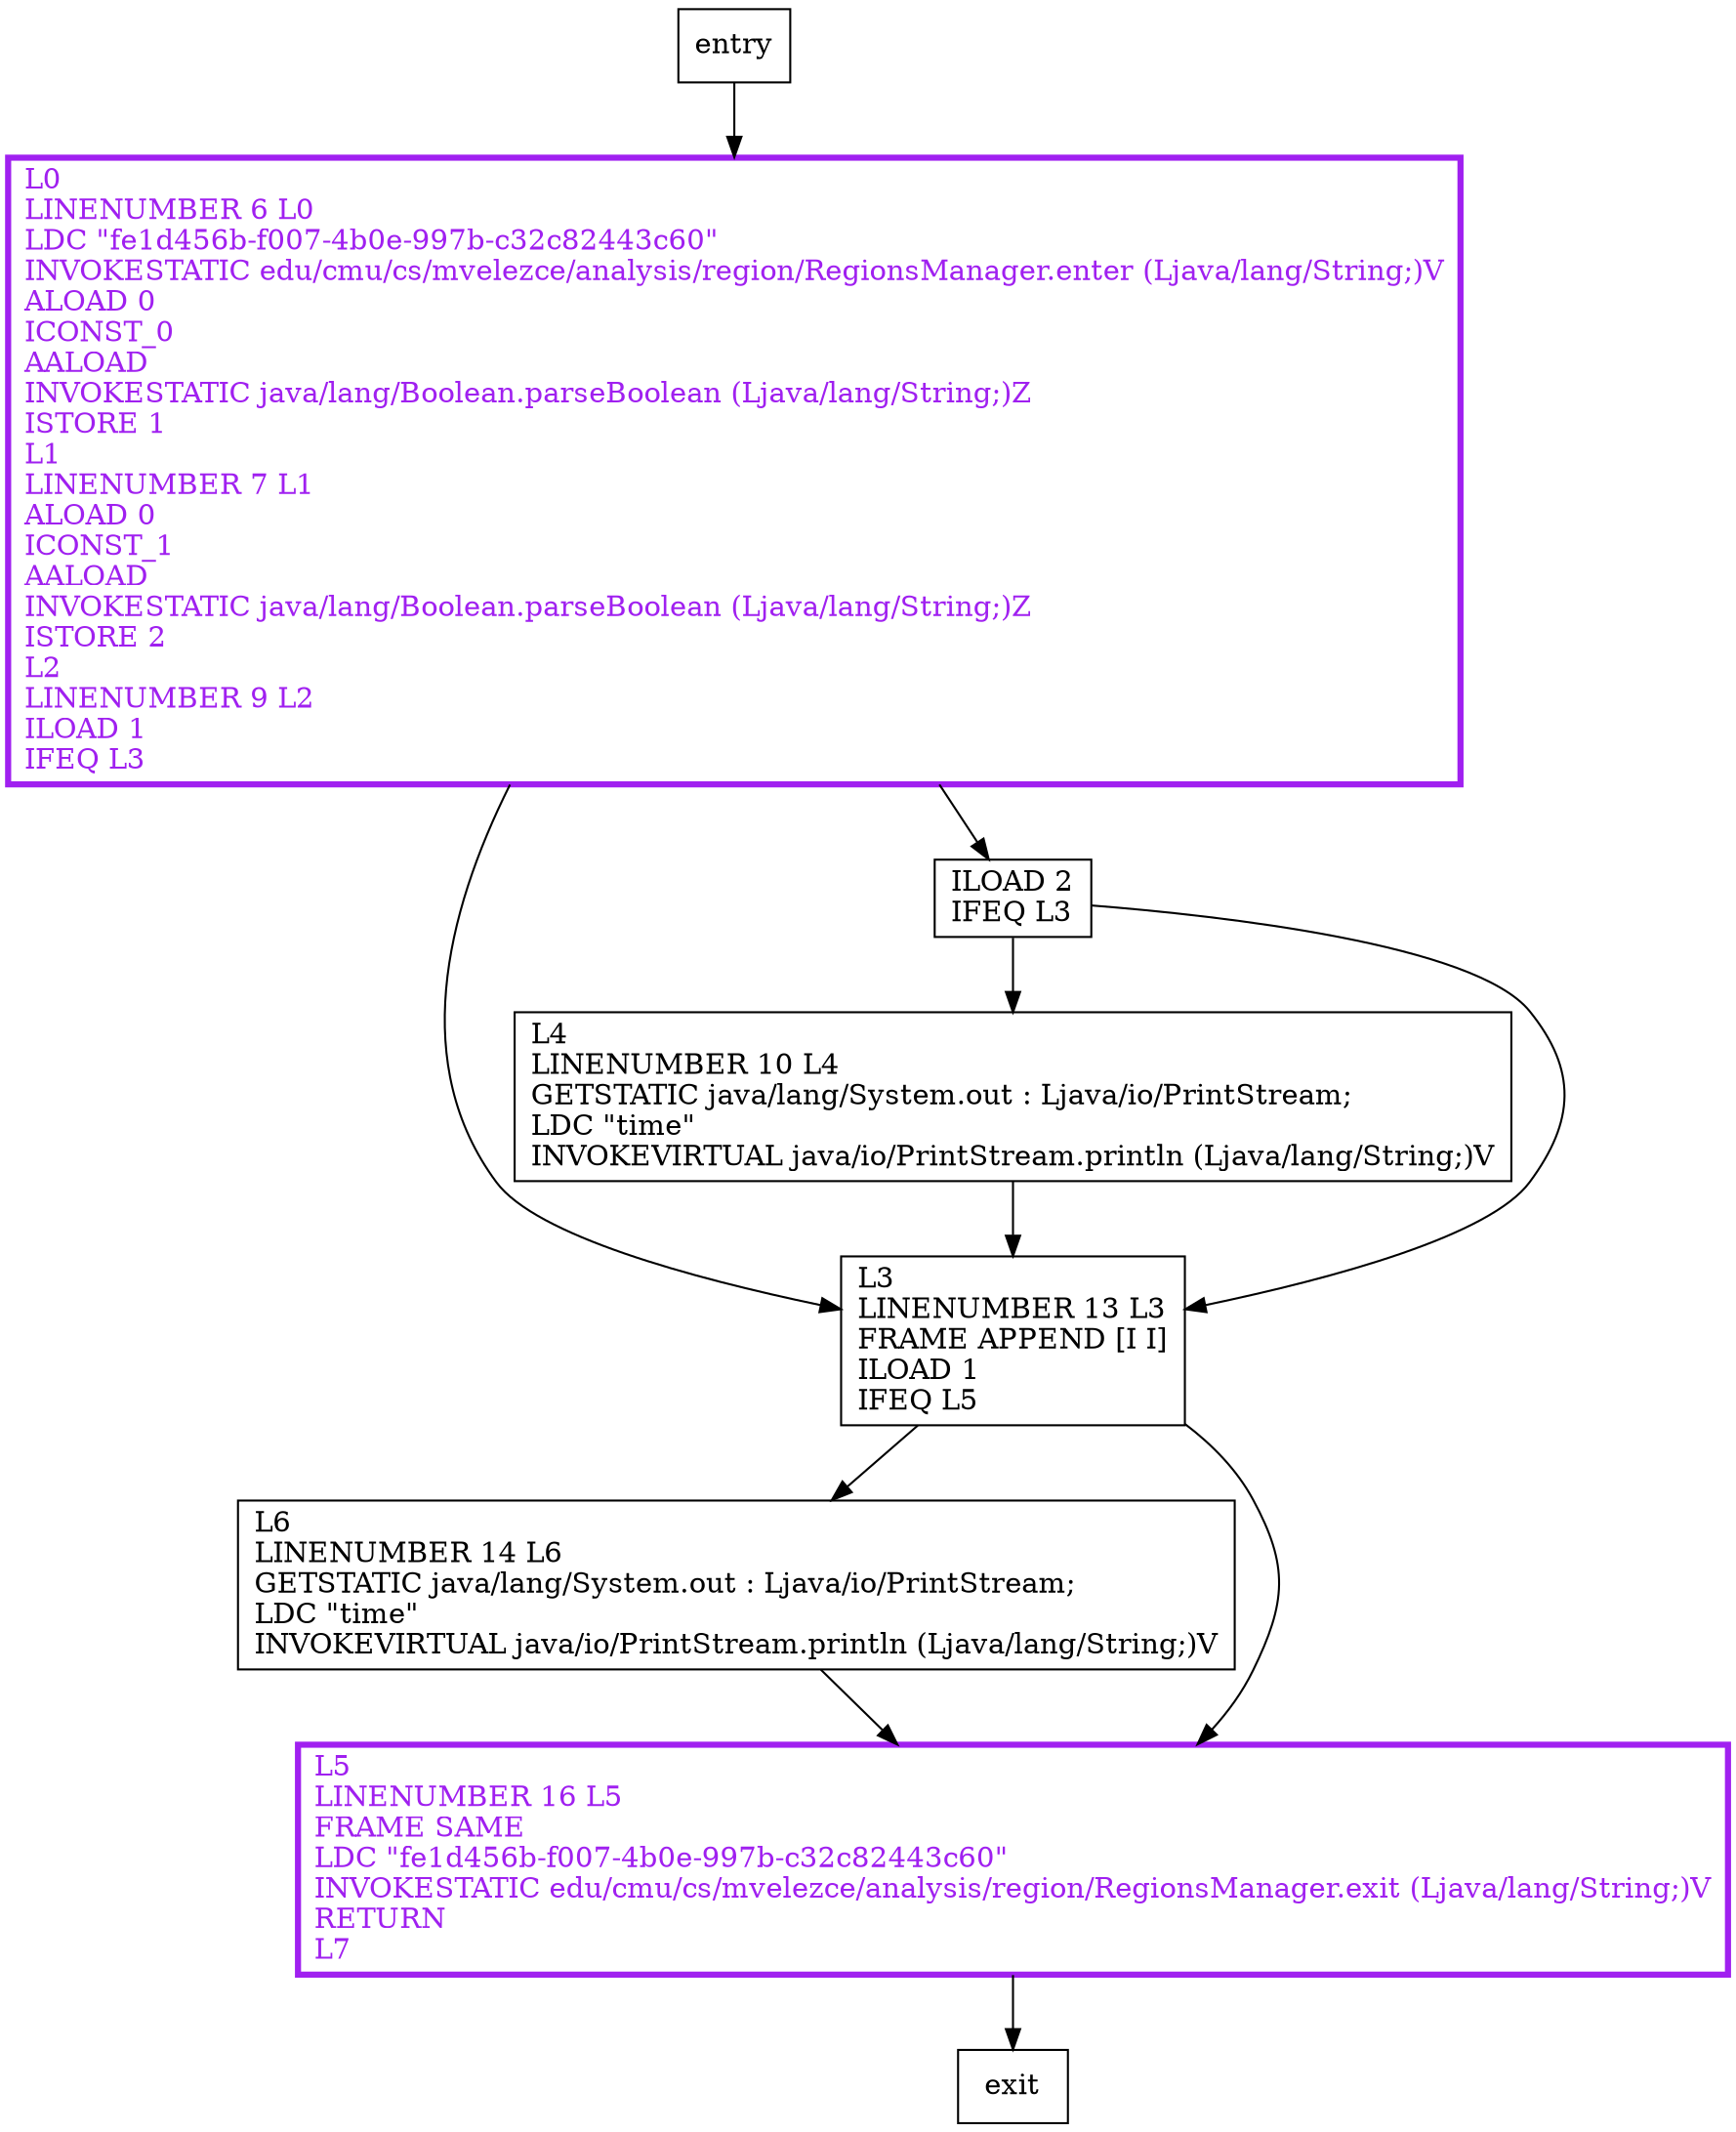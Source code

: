 digraph main {
node [shape=record];
591588585 [label="L6\lLINENUMBER 14 L6\lGETSTATIC java/lang/System.out : Ljava/io/PrintStream;\lLDC \"time\"\lINVOKEVIRTUAL java/io/PrintStream.println (Ljava/lang/String;)V\l"];
969095906 [label="L4\lLINENUMBER 10 L4\lGETSTATIC java/lang/System.out : Ljava/io/PrintStream;\lLDC \"time\"\lINVOKEVIRTUAL java/io/PrintStream.println (Ljava/lang/String;)V\l"];
1373952672 [label="L3\lLINENUMBER 13 L3\lFRAME APPEND [I I]\lILOAD 1\lIFEQ L5\l"];
2047607545 [label="L0\lLINENUMBER 6 L0\lLDC \"fe1d456b-f007-4b0e-997b-c32c82443c60\"\lINVOKESTATIC edu/cmu/cs/mvelezce/analysis/region/RegionsManager.enter (Ljava/lang/String;)V\lALOAD 0\lICONST_0\lAALOAD\lINVOKESTATIC java/lang/Boolean.parseBoolean (Ljava/lang/String;)Z\lISTORE 1\lL1\lLINENUMBER 7 L1\lALOAD 0\lICONST_1\lAALOAD\lINVOKESTATIC java/lang/Boolean.parseBoolean (Ljava/lang/String;)Z\lISTORE 2\lL2\lLINENUMBER 9 L2\lILOAD 1\lIFEQ L3\l"];
2116826057 [label="ILOAD 2\lIFEQ L3\l"];
1417942011 [label="L5\lLINENUMBER 16 L5\lFRAME SAME\lLDC \"fe1d456b-f007-4b0e-997b-c32c82443c60\"\lINVOKESTATIC edu/cmu/cs/mvelezce/analysis/region/RegionsManager.exit (Ljava/lang/String;)V\lRETURN\lL7\l"];
entry;
exit;
entry -> 2047607545;
591588585 -> 1417942011;
969095906 -> 1373952672;
1373952672 -> 591588585;
1373952672 -> 1417942011;
2047607545 -> 1373952672;
2047607545 -> 2116826057;
2116826057 -> 969095906;
2116826057 -> 1373952672;
1417942011 -> exit;
2047607545[fontcolor="purple", penwidth=3, color="purple"];
1417942011[fontcolor="purple", penwidth=3, color="purple"];
}
